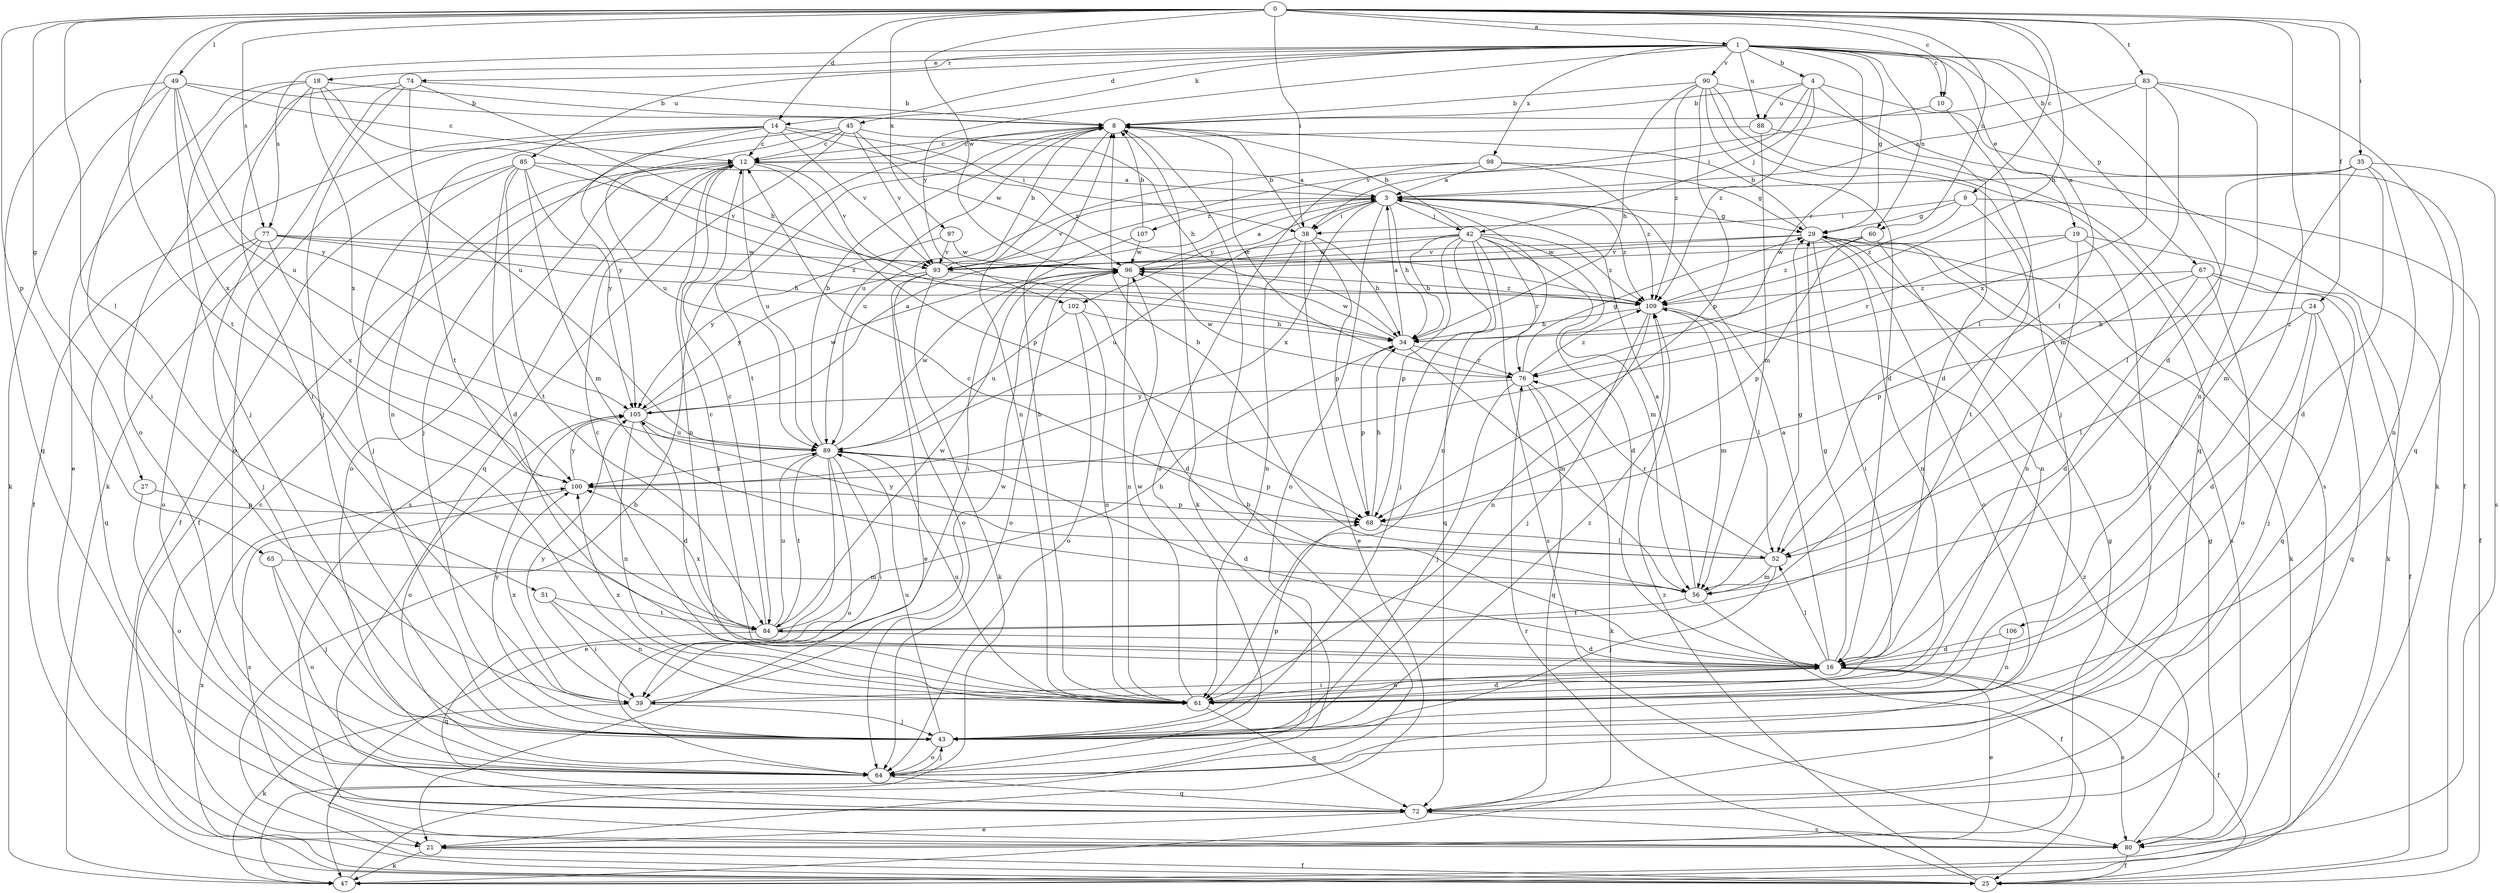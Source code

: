 strict digraph  {
0;
1;
3;
4;
8;
9;
10;
12;
14;
16;
18;
19;
21;
24;
25;
27;
29;
34;
35;
38;
39;
42;
43;
45;
47;
49;
51;
52;
56;
60;
61;
64;
65;
67;
68;
72;
74;
76;
77;
80;
83;
84;
85;
88;
89;
90;
93;
96;
97;
98;
100;
102;
105;
106;
107;
109;
0 -> 1  [label=a];
0 -> 9  [label=c];
0 -> 10  [label=c];
0 -> 14  [label=d];
0 -> 24  [label=f];
0 -> 27  [label=g];
0 -> 34  [label=h];
0 -> 35  [label=i];
0 -> 38  [label=i];
0 -> 49  [label=l];
0 -> 51  [label=l];
0 -> 60  [label=n];
0 -> 65  [label=p];
0 -> 77  [label=s];
0 -> 83  [label=t];
0 -> 84  [label=t];
0 -> 96  [label=w];
0 -> 97  [label=x];
0 -> 106  [label=z];
1 -> 4  [label=b];
1 -> 10  [label=c];
1 -> 14  [label=d];
1 -> 16  [label=d];
1 -> 18  [label=e];
1 -> 19  [label=e];
1 -> 29  [label=g];
1 -> 45  [label=k];
1 -> 52  [label=l];
1 -> 60  [label=n];
1 -> 67  [label=p];
1 -> 74  [label=r];
1 -> 76  [label=r];
1 -> 77  [label=s];
1 -> 85  [label=u];
1 -> 88  [label=u];
1 -> 90  [label=v];
1 -> 98  [label=x];
1 -> 102  [label=y];
3 -> 29  [label=g];
3 -> 34  [label=h];
3 -> 38  [label=i];
3 -> 42  [label=j];
3 -> 61  [label=n];
3 -> 64  [label=o];
3 -> 93  [label=v];
3 -> 100  [label=x];
3 -> 102  [label=y];
3 -> 107  [label=z];
3 -> 109  [label=z];
4 -> 8  [label=b];
4 -> 16  [label=d];
4 -> 25  [label=f];
4 -> 38  [label=i];
4 -> 42  [label=j];
4 -> 88  [label=u];
4 -> 109  [label=z];
8 -> 12  [label=c];
8 -> 47  [label=k];
8 -> 61  [label=n];
8 -> 76  [label=r];
8 -> 84  [label=t];
8 -> 89  [label=u];
9 -> 25  [label=f];
9 -> 29  [label=g];
9 -> 38  [label=i];
9 -> 84  [label=t];
9 -> 109  [label=z];
10 -> 52  [label=l];
10 -> 93  [label=v];
12 -> 3  [label=a];
12 -> 25  [label=f];
12 -> 61  [label=n];
12 -> 64  [label=o];
12 -> 68  [label=p];
12 -> 80  [label=s];
12 -> 89  [label=u];
12 -> 93  [label=v];
14 -> 12  [label=c];
14 -> 25  [label=f];
14 -> 38  [label=i];
14 -> 61  [label=n];
14 -> 64  [label=o];
14 -> 93  [label=v];
14 -> 105  [label=y];
14 -> 109  [label=z];
16 -> 3  [label=a];
16 -> 12  [label=c];
16 -> 21  [label=e];
16 -> 25  [label=f];
16 -> 29  [label=g];
16 -> 39  [label=i];
16 -> 52  [label=l];
16 -> 61  [label=n];
16 -> 80  [label=s];
18 -> 8  [label=b];
18 -> 21  [label=e];
18 -> 39  [label=i];
18 -> 43  [label=j];
18 -> 89  [label=u];
18 -> 100  [label=x];
18 -> 109  [label=z];
19 -> 43  [label=j];
19 -> 47  [label=k];
19 -> 61  [label=n];
19 -> 76  [label=r];
19 -> 96  [label=w];
21 -> 25  [label=f];
21 -> 29  [label=g];
21 -> 47  [label=k];
24 -> 16  [label=d];
24 -> 34  [label=h];
24 -> 43  [label=j];
24 -> 52  [label=l];
24 -> 72  [label=q];
25 -> 8  [label=b];
25 -> 76  [label=r];
25 -> 100  [label=x];
25 -> 109  [label=z];
27 -> 64  [label=o];
27 -> 68  [label=p];
29 -> 8  [label=b];
29 -> 39  [label=i];
29 -> 47  [label=k];
29 -> 61  [label=n];
29 -> 64  [label=o];
29 -> 80  [label=s];
29 -> 93  [label=v];
29 -> 96  [label=w];
34 -> 3  [label=a];
34 -> 56  [label=m];
34 -> 68  [label=p];
34 -> 76  [label=r];
34 -> 96  [label=w];
35 -> 3  [label=a];
35 -> 16  [label=d];
35 -> 52  [label=l];
35 -> 56  [label=m];
35 -> 61  [label=n];
35 -> 80  [label=s];
38 -> 8  [label=b];
38 -> 21  [label=e];
38 -> 34  [label=h];
38 -> 61  [label=n];
38 -> 68  [label=p];
38 -> 89  [label=u];
39 -> 43  [label=j];
39 -> 47  [label=k];
39 -> 96  [label=w];
39 -> 100  [label=x];
39 -> 105  [label=y];
42 -> 8  [label=b];
42 -> 16  [label=d];
42 -> 34  [label=h];
42 -> 43  [label=j];
42 -> 56  [label=m];
42 -> 68  [label=p];
42 -> 72  [label=q];
42 -> 76  [label=r];
42 -> 80  [label=s];
42 -> 93  [label=v];
42 -> 96  [label=w];
42 -> 109  [label=z];
43 -> 64  [label=o];
43 -> 68  [label=p];
43 -> 89  [label=u];
43 -> 105  [label=y];
43 -> 109  [label=z];
45 -> 12  [label=c];
45 -> 34  [label=h];
45 -> 43  [label=j];
45 -> 72  [label=q];
45 -> 89  [label=u];
45 -> 93  [label=v];
45 -> 96  [label=w];
47 -> 8  [label=b];
49 -> 8  [label=b];
49 -> 12  [label=c];
49 -> 39  [label=i];
49 -> 47  [label=k];
49 -> 72  [label=q];
49 -> 89  [label=u];
49 -> 100  [label=x];
49 -> 105  [label=y];
51 -> 39  [label=i];
51 -> 61  [label=n];
51 -> 84  [label=t];
52 -> 8  [label=b];
52 -> 43  [label=j];
52 -> 56  [label=m];
52 -> 76  [label=r];
52 -> 105  [label=y];
56 -> 3  [label=a];
56 -> 12  [label=c];
56 -> 25  [label=f];
56 -> 29  [label=g];
56 -> 84  [label=t];
60 -> 61  [label=n];
60 -> 68  [label=p];
60 -> 93  [label=v];
60 -> 109  [label=z];
61 -> 8  [label=b];
61 -> 12  [label=c];
61 -> 16  [label=d];
61 -> 72  [label=q];
61 -> 89  [label=u];
61 -> 96  [label=w];
61 -> 100  [label=x];
64 -> 43  [label=j];
64 -> 72  [label=q];
65 -> 43  [label=j];
65 -> 56  [label=m];
65 -> 64  [label=o];
67 -> 16  [label=d];
67 -> 25  [label=f];
67 -> 64  [label=o];
67 -> 68  [label=p];
67 -> 72  [label=q];
67 -> 109  [label=z];
68 -> 34  [label=h];
68 -> 52  [label=l];
72 -> 21  [label=e];
72 -> 80  [label=s];
74 -> 8  [label=b];
74 -> 34  [label=h];
74 -> 43  [label=j];
74 -> 47  [label=k];
74 -> 64  [label=o];
74 -> 84  [label=t];
76 -> 29  [label=g];
76 -> 43  [label=j];
76 -> 47  [label=k];
76 -> 72  [label=q];
76 -> 96  [label=w];
76 -> 105  [label=y];
76 -> 109  [label=z];
77 -> 34  [label=h];
77 -> 43  [label=j];
77 -> 64  [label=o];
77 -> 72  [label=q];
77 -> 96  [label=w];
77 -> 100  [label=x];
77 -> 109  [label=z];
80 -> 12  [label=c];
80 -> 25  [label=f];
80 -> 29  [label=g];
80 -> 109  [label=z];
83 -> 3  [label=a];
83 -> 8  [label=b];
83 -> 56  [label=m];
83 -> 61  [label=n];
83 -> 72  [label=q];
83 -> 100  [label=x];
84 -> 12  [label=c];
84 -> 16  [label=d];
84 -> 34  [label=h];
84 -> 72  [label=q];
84 -> 89  [label=u];
84 -> 96  [label=w];
84 -> 100  [label=x];
85 -> 3  [label=a];
85 -> 16  [label=d];
85 -> 25  [label=f];
85 -> 43  [label=j];
85 -> 56  [label=m];
85 -> 84  [label=t];
85 -> 93  [label=v];
85 -> 105  [label=y];
88 -> 12  [label=c];
88 -> 56  [label=m];
88 -> 80  [label=s];
89 -> 8  [label=b];
89 -> 16  [label=d];
89 -> 21  [label=e];
89 -> 39  [label=i];
89 -> 64  [label=o];
89 -> 68  [label=p];
89 -> 84  [label=t];
89 -> 96  [label=w];
89 -> 100  [label=x];
90 -> 8  [label=b];
90 -> 16  [label=d];
90 -> 34  [label=h];
90 -> 43  [label=j];
90 -> 47  [label=k];
90 -> 68  [label=p];
90 -> 72  [label=q];
90 -> 109  [label=z];
93 -> 8  [label=b];
93 -> 16  [label=d];
93 -> 21  [label=e];
93 -> 47  [label=k];
93 -> 64  [label=o];
93 -> 105  [label=y];
96 -> 3  [label=a];
96 -> 61  [label=n];
96 -> 64  [label=o];
96 -> 109  [label=z];
97 -> 93  [label=v];
97 -> 96  [label=w];
97 -> 105  [label=y];
98 -> 3  [label=a];
98 -> 29  [label=g];
98 -> 64  [label=o];
98 -> 89  [label=u];
98 -> 109  [label=z];
100 -> 68  [label=p];
100 -> 80  [label=s];
100 -> 105  [label=y];
102 -> 34  [label=h];
102 -> 61  [label=n];
102 -> 64  [label=o];
102 -> 89  [label=u];
105 -> 3  [label=a];
105 -> 16  [label=d];
105 -> 61  [label=n];
105 -> 64  [label=o];
105 -> 89  [label=u];
105 -> 96  [label=w];
106 -> 16  [label=d];
106 -> 61  [label=n];
107 -> 8  [label=b];
107 -> 39  [label=i];
107 -> 96  [label=w];
109 -> 34  [label=h];
109 -> 43  [label=j];
109 -> 52  [label=l];
109 -> 56  [label=m];
109 -> 61  [label=n];
}
